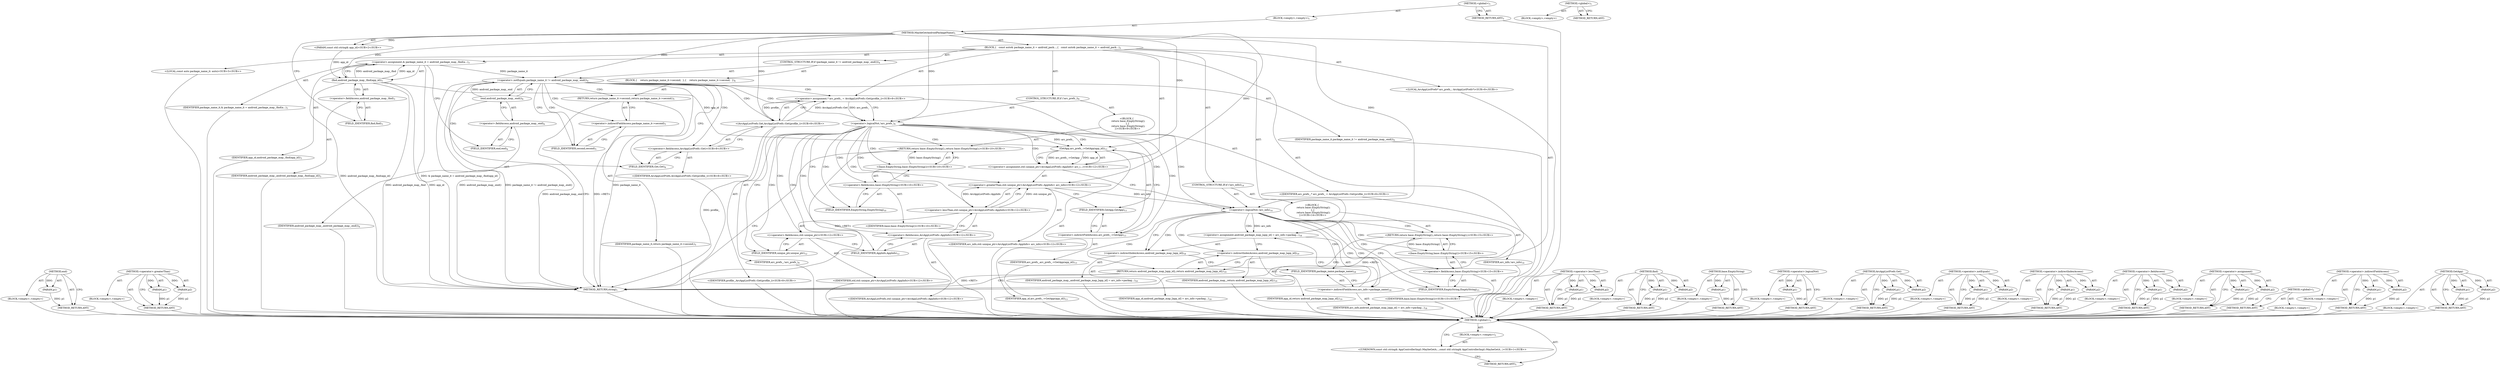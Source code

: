 digraph "&lt;global&gt;" {
vulnerable_126 [label=<(METHOD,end)>];
vulnerable_127 [label=<(PARAM,p1)>];
vulnerable_128 [label=<(BLOCK,&lt;empty&gt;,&lt;empty&gt;)>];
vulnerable_129 [label=<(METHOD_RETURN,ANY)>];
vulnerable_148 [label=<(METHOD,&lt;operator&gt;.greaterThan)>];
vulnerable_149 [label=<(PARAM,p1)>];
vulnerable_150 [label=<(PARAM,p2)>];
vulnerable_151 [label=<(BLOCK,&lt;empty&gt;,&lt;empty&gt;)>];
vulnerable_152 [label=<(METHOD_RETURN,ANY)>];
vulnerable_6 [label=<(METHOD,&lt;global&gt;)<SUB>1</SUB>>];
vulnerable_7 [label=<(BLOCK,&lt;empty&gt;,&lt;empty&gt;)<SUB>1</SUB>>];
vulnerable_8 [label=<(METHOD,MaybeGetAndroidPackageName)<SUB>1</SUB>>];
vulnerable_9 [label="<(PARAM,const std::string&amp; app_id)<SUB>2</SUB>>"];
vulnerable_10 [label=<(BLOCK,{
   const auto&amp; package_name_it = android_pack...,{
   const auto&amp; package_name_it = android_pack...)<SUB>2</SUB>>];
vulnerable_11 [label="<(LOCAL,const auto package_name_it: auto)<SUB>3</SUB>>"];
vulnerable_12 [label=<(&lt;operator&gt;.assignment,&amp; package_name_it = android_package_map_.find(a...)<SUB>3</SUB>>];
vulnerable_13 [label=<(IDENTIFIER,package_name_it,&amp; package_name_it = android_package_map_.find(a...)<SUB>3</SUB>>];
vulnerable_14 [label=<(find,android_package_map_.find(app_id))<SUB>3</SUB>>];
vulnerable_15 [label=<(&lt;operator&gt;.fieldAccess,android_package_map_.find)<SUB>3</SUB>>];
vulnerable_16 [label=<(IDENTIFIER,android_package_map_,android_package_map_.find(app_id))<SUB>3</SUB>>];
vulnerable_17 [label=<(FIELD_IDENTIFIER,find,find)<SUB>3</SUB>>];
vulnerable_18 [label=<(IDENTIFIER,app_id,android_package_map_.find(app_id))<SUB>3</SUB>>];
vulnerable_19 [label=<(CONTROL_STRUCTURE,IF,if (package_name_it != android_package_map_.end()))<SUB>4</SUB>>];
vulnerable_20 [label=<(&lt;operator&gt;.notEquals,package_name_it != android_package_map_.end())<SUB>4</SUB>>];
vulnerable_21 [label=<(IDENTIFIER,package_name_it,package_name_it != android_package_map_.end())<SUB>4</SUB>>];
vulnerable_22 [label=<(end,android_package_map_.end())<SUB>4</SUB>>];
vulnerable_23 [label=<(&lt;operator&gt;.fieldAccess,android_package_map_.end)<SUB>4</SUB>>];
vulnerable_24 [label=<(IDENTIFIER,android_package_map_,android_package_map_.end())<SUB>4</SUB>>];
vulnerable_25 [label=<(FIELD_IDENTIFIER,end,end)<SUB>4</SUB>>];
vulnerable_26 [label=<(BLOCK,{
    return package_name_it-&gt;second;
  },{
    return package_name_it-&gt;second;
  })<SUB>4</SUB>>];
vulnerable_27 [label=<(RETURN,return package_name_it-&gt;second;,return package_name_it-&gt;second;)<SUB>5</SUB>>];
vulnerable_28 [label=<(&lt;operator&gt;.indirectFieldAccess,package_name_it-&gt;second)<SUB>5</SUB>>];
vulnerable_29 [label=<(IDENTIFIER,package_name_it,return package_name_it-&gt;second;)<SUB>5</SUB>>];
vulnerable_30 [label=<(FIELD_IDENTIFIER,second,second)<SUB>5</SUB>>];
vulnerable_31 [label="<(LOCAL,ArcAppListPrefs* arc_prefs_: ArcAppListPrefs*)<SUB>8</SUB>>"];
vulnerable_32 [label="<(&lt;operator&gt;.assignment,* arc_prefs_ = ArcAppListPrefs::Get(profile_))<SUB>8</SUB>>"];
vulnerable_33 [label="<(IDENTIFIER,arc_prefs_,* arc_prefs_ = ArcAppListPrefs::Get(profile_))<SUB>8</SUB>>"];
vulnerable_34 [label="<(ArcAppListPrefs.Get,ArcAppListPrefs::Get(profile_))<SUB>8</SUB>>"];
vulnerable_35 [label="<(&lt;operator&gt;.fieldAccess,ArcAppListPrefs::Get)<SUB>8</SUB>>"];
vulnerable_36 [label="<(IDENTIFIER,ArcAppListPrefs,ArcAppListPrefs::Get(profile_))<SUB>8</SUB>>"];
vulnerable_37 [label=<(FIELD_IDENTIFIER,Get,Get)<SUB>8</SUB>>];
vulnerable_38 [label="<(IDENTIFIER,profile_,ArcAppListPrefs::Get(profile_))<SUB>8</SUB>>"];
vulnerable_39 [label=<(CONTROL_STRUCTURE,IF,if (!arc_prefs_))<SUB>9</SUB>>];
vulnerable_40 [label=<(&lt;operator&gt;.logicalNot,!arc_prefs_)<SUB>9</SUB>>];
vulnerable_41 [label=<(IDENTIFIER,arc_prefs_,!arc_prefs_)<SUB>9</SUB>>];
vulnerable_42 [label="<(BLOCK,{
    return base::EmptyString();
  },{
    return base::EmptyString();
  })<SUB>9</SUB>>"];
vulnerable_43 [label="<(RETURN,return base::EmptyString();,return base::EmptyString();)<SUB>10</SUB>>"];
vulnerable_44 [label="<(base.EmptyString,base::EmptyString())<SUB>10</SUB>>"];
vulnerable_45 [label="<(&lt;operator&gt;.fieldAccess,base::EmptyString)<SUB>10</SUB>>"];
vulnerable_46 [label="<(IDENTIFIER,base,base::EmptyString())<SUB>10</SUB>>"];
vulnerable_47 [label=<(FIELD_IDENTIFIER,EmptyString,EmptyString)<SUB>10</SUB>>];
vulnerable_48 [label="<(&lt;operator&gt;.assignment,std::unique_ptr&lt;ArcAppListPrefs::AppInfo&gt; arc_i...)<SUB>12</SUB>>"];
vulnerable_49 [label="<(&lt;operator&gt;.greaterThan,std::unique_ptr&lt;ArcAppListPrefs::AppInfo&gt; arc_info)<SUB>12</SUB>>"];
vulnerable_50 [label="<(&lt;operator&gt;.lessThan,std::unique_ptr&lt;ArcAppListPrefs::AppInfo)<SUB>12</SUB>>"];
vulnerable_51 [label="<(&lt;operator&gt;.fieldAccess,std::unique_ptr)<SUB>12</SUB>>"];
vulnerable_52 [label="<(IDENTIFIER,std,std::unique_ptr&lt;ArcAppListPrefs::AppInfo)<SUB>12</SUB>>"];
vulnerable_53 [label=<(FIELD_IDENTIFIER,unique_ptr,unique_ptr)<SUB>12</SUB>>];
vulnerable_54 [label="<(&lt;operator&gt;.fieldAccess,ArcAppListPrefs::AppInfo)<SUB>12</SUB>>"];
vulnerable_55 [label="<(IDENTIFIER,ArcAppListPrefs,std::unique_ptr&lt;ArcAppListPrefs::AppInfo)<SUB>12</SUB>>"];
vulnerable_56 [label=<(FIELD_IDENTIFIER,AppInfo,AppInfo)<SUB>12</SUB>>];
vulnerable_57 [label="<(IDENTIFIER,arc_info,std::unique_ptr&lt;ArcAppListPrefs::AppInfo&gt; arc_info)<SUB>12</SUB>>"];
vulnerable_58 [label=<(GetApp,arc_prefs_-&gt;GetApp(app_id))<SUB>13</SUB>>];
vulnerable_59 [label=<(&lt;operator&gt;.indirectFieldAccess,arc_prefs_-&gt;GetApp)<SUB>13</SUB>>];
vulnerable_60 [label=<(IDENTIFIER,arc_prefs_,arc_prefs_-&gt;GetApp(app_id))<SUB>13</SUB>>];
vulnerable_61 [label=<(FIELD_IDENTIFIER,GetApp,GetApp)<SUB>13</SUB>>];
vulnerable_62 [label=<(IDENTIFIER,app_id,arc_prefs_-&gt;GetApp(app_id))<SUB>13</SUB>>];
vulnerable_63 [label=<(CONTROL_STRUCTURE,IF,if (!arc_info))<SUB>14</SUB>>];
vulnerable_64 [label=<(&lt;operator&gt;.logicalNot,!arc_info)<SUB>14</SUB>>];
vulnerable_65 [label=<(IDENTIFIER,arc_info,!arc_info)<SUB>14</SUB>>];
vulnerable_66 [label="<(BLOCK,{
    return base::EmptyString();
  },{
    return base::EmptyString();
  })<SUB>14</SUB>>"];
vulnerable_67 [label="<(RETURN,return base::EmptyString();,return base::EmptyString();)<SUB>15</SUB>>"];
vulnerable_68 [label="<(base.EmptyString,base::EmptyString())<SUB>15</SUB>>"];
vulnerable_69 [label="<(&lt;operator&gt;.fieldAccess,base::EmptyString)<SUB>15</SUB>>"];
vulnerable_70 [label="<(IDENTIFIER,base,base::EmptyString())<SUB>15</SUB>>"];
vulnerable_71 [label=<(FIELD_IDENTIFIER,EmptyString,EmptyString)<SUB>15</SUB>>];
vulnerable_72 [label=<(&lt;operator&gt;.assignment,android_package_map_[app_id] = arc_info-&gt;packag...)<SUB>18</SUB>>];
vulnerable_73 [label=<(&lt;operator&gt;.indirectIndexAccess,android_package_map_[app_id])<SUB>18</SUB>>];
vulnerable_74 [label=<(IDENTIFIER,android_package_map_,android_package_map_[app_id] = arc_info-&gt;packag...)<SUB>18</SUB>>];
vulnerable_75 [label=<(IDENTIFIER,app_id,android_package_map_[app_id] = arc_info-&gt;packag...)<SUB>18</SUB>>];
vulnerable_76 [label=<(&lt;operator&gt;.indirectFieldAccess,arc_info-&gt;package_name)<SUB>18</SUB>>];
vulnerable_77 [label=<(IDENTIFIER,arc_info,android_package_map_[app_id] = arc_info-&gt;packag...)<SUB>18</SUB>>];
vulnerable_78 [label=<(FIELD_IDENTIFIER,package_name,package_name)<SUB>18</SUB>>];
vulnerable_79 [label=<(RETURN,return android_package_map_[app_id];,return android_package_map_[app_id];)<SUB>19</SUB>>];
vulnerable_80 [label=<(&lt;operator&gt;.indirectIndexAccess,android_package_map_[app_id])<SUB>19</SUB>>];
vulnerable_81 [label=<(IDENTIFIER,android_package_map_,return android_package_map_[app_id];)<SUB>19</SUB>>];
vulnerable_82 [label=<(IDENTIFIER,app_id,return android_package_map_[app_id];)<SUB>19</SUB>>];
vulnerable_83 [label=<(METHOD_RETURN,string)<SUB>1</SUB>>];
vulnerable_85 [label=<(METHOD_RETURN,ANY)<SUB>1</SUB>>];
vulnerable_153 [label=<(METHOD,&lt;operator&gt;.lessThan)>];
vulnerable_154 [label=<(PARAM,p1)>];
vulnerable_155 [label=<(PARAM,p2)>];
vulnerable_156 [label=<(BLOCK,&lt;empty&gt;,&lt;empty&gt;)>];
vulnerable_157 [label=<(METHOD_RETURN,ANY)>];
vulnerable_111 [label=<(METHOD,find)>];
vulnerable_112 [label=<(PARAM,p1)>];
vulnerable_113 [label=<(PARAM,p2)>];
vulnerable_114 [label=<(BLOCK,&lt;empty&gt;,&lt;empty&gt;)>];
vulnerable_115 [label=<(METHOD_RETURN,ANY)>];
vulnerable_144 [label=<(METHOD,base.EmptyString)>];
vulnerable_145 [label=<(PARAM,p1)>];
vulnerable_146 [label=<(BLOCK,&lt;empty&gt;,&lt;empty&gt;)>];
vulnerable_147 [label=<(METHOD_RETURN,ANY)>];
vulnerable_140 [label=<(METHOD,&lt;operator&gt;.logicalNot)>];
vulnerable_141 [label=<(PARAM,p1)>];
vulnerable_142 [label=<(BLOCK,&lt;empty&gt;,&lt;empty&gt;)>];
vulnerable_143 [label=<(METHOD_RETURN,ANY)>];
vulnerable_135 [label=<(METHOD,ArcAppListPrefs.Get)>];
vulnerable_136 [label=<(PARAM,p1)>];
vulnerable_137 [label=<(PARAM,p2)>];
vulnerable_138 [label=<(BLOCK,&lt;empty&gt;,&lt;empty&gt;)>];
vulnerable_139 [label=<(METHOD_RETURN,ANY)>];
vulnerable_121 [label=<(METHOD,&lt;operator&gt;.notEquals)>];
vulnerable_122 [label=<(PARAM,p1)>];
vulnerable_123 [label=<(PARAM,p2)>];
vulnerable_124 [label=<(BLOCK,&lt;empty&gt;,&lt;empty&gt;)>];
vulnerable_125 [label=<(METHOD_RETURN,ANY)>];
vulnerable_163 [label=<(METHOD,&lt;operator&gt;.indirectIndexAccess)>];
vulnerable_164 [label=<(PARAM,p1)>];
vulnerable_165 [label=<(PARAM,p2)>];
vulnerable_166 [label=<(BLOCK,&lt;empty&gt;,&lt;empty&gt;)>];
vulnerable_167 [label=<(METHOD_RETURN,ANY)>];
vulnerable_116 [label=<(METHOD,&lt;operator&gt;.fieldAccess)>];
vulnerable_117 [label=<(PARAM,p1)>];
vulnerable_118 [label=<(PARAM,p2)>];
vulnerable_119 [label=<(BLOCK,&lt;empty&gt;,&lt;empty&gt;)>];
vulnerable_120 [label=<(METHOD_RETURN,ANY)>];
vulnerable_106 [label=<(METHOD,&lt;operator&gt;.assignment)>];
vulnerable_107 [label=<(PARAM,p1)>];
vulnerable_108 [label=<(PARAM,p2)>];
vulnerable_109 [label=<(BLOCK,&lt;empty&gt;,&lt;empty&gt;)>];
vulnerable_110 [label=<(METHOD_RETURN,ANY)>];
vulnerable_100 [label=<(METHOD,&lt;global&gt;)<SUB>1</SUB>>];
vulnerable_101 [label=<(BLOCK,&lt;empty&gt;,&lt;empty&gt;)>];
vulnerable_102 [label=<(METHOD_RETURN,ANY)>];
vulnerable_130 [label=<(METHOD,&lt;operator&gt;.indirectFieldAccess)>];
vulnerable_131 [label=<(PARAM,p1)>];
vulnerable_132 [label=<(PARAM,p2)>];
vulnerable_133 [label=<(BLOCK,&lt;empty&gt;,&lt;empty&gt;)>];
vulnerable_134 [label=<(METHOD_RETURN,ANY)>];
vulnerable_158 [label=<(METHOD,GetApp)>];
vulnerable_159 [label=<(PARAM,p1)>];
vulnerable_160 [label=<(PARAM,p2)>];
vulnerable_161 [label=<(BLOCK,&lt;empty&gt;,&lt;empty&gt;)>];
vulnerable_162 [label=<(METHOD_RETURN,ANY)>];
fixed_6 [label=<(METHOD,&lt;global&gt;)<SUB>1</SUB>>];
fixed_7 [label=<(BLOCK,&lt;empty&gt;,&lt;empty&gt;)<SUB>1</SUB>>];
fixed_8 [label="<(UNKNOWN,const std::string&amp; AppControllerImpl::MaybeGetA...,const std::string&amp; AppControllerImpl::MaybeGetA...)<SUB>1</SUB>>"];
fixed_9 [label=<(METHOD_RETURN,ANY)<SUB>1</SUB>>];
fixed_14 [label=<(METHOD,&lt;global&gt;)<SUB>1</SUB>>];
fixed_15 [label=<(BLOCK,&lt;empty&gt;,&lt;empty&gt;)>];
fixed_16 [label=<(METHOD_RETURN,ANY)>];
vulnerable_126 -> vulnerable_127  [key=0, label="AST: "];
vulnerable_126 -> vulnerable_127  [key=1, label="DDG: "];
vulnerable_126 -> vulnerable_128  [key=0, label="AST: "];
vulnerable_126 -> vulnerable_129  [key=0, label="AST: "];
vulnerable_126 -> vulnerable_129  [key=1, label="CFG: "];
vulnerable_127 -> vulnerable_129  [key=0, label="DDG: p1"];
vulnerable_128 -> fixed_6  [key=0];
vulnerable_129 -> fixed_6  [key=0];
vulnerable_148 -> vulnerable_149  [key=0, label="AST: "];
vulnerable_148 -> vulnerable_149  [key=1, label="DDG: "];
vulnerable_148 -> vulnerable_151  [key=0, label="AST: "];
vulnerable_148 -> vulnerable_150  [key=0, label="AST: "];
vulnerable_148 -> vulnerable_150  [key=1, label="DDG: "];
vulnerable_148 -> vulnerable_152  [key=0, label="AST: "];
vulnerable_148 -> vulnerable_152  [key=1, label="CFG: "];
vulnerable_149 -> vulnerable_152  [key=0, label="DDG: p1"];
vulnerable_150 -> vulnerable_152  [key=0, label="DDG: p2"];
vulnerable_151 -> fixed_6  [key=0];
vulnerable_152 -> fixed_6  [key=0];
vulnerable_6 -> vulnerable_7  [key=0, label="AST: "];
vulnerable_6 -> vulnerable_85  [key=0, label="AST: "];
vulnerable_6 -> vulnerable_85  [key=1, label="CFG: "];
vulnerable_7 -> vulnerable_8  [key=0, label="AST: "];
vulnerable_8 -> vulnerable_9  [key=0, label="AST: "];
vulnerable_8 -> vulnerable_9  [key=1, label="DDG: "];
vulnerable_8 -> vulnerable_10  [key=0, label="AST: "];
vulnerable_8 -> vulnerable_83  [key=0, label="AST: "];
vulnerable_8 -> vulnerable_17  [key=0, label="CFG: "];
vulnerable_8 -> vulnerable_14  [key=0, label="DDG: "];
vulnerable_8 -> vulnerable_20  [key=0, label="DDG: "];
vulnerable_8 -> vulnerable_34  [key=0, label="DDG: "];
vulnerable_8 -> vulnerable_40  [key=0, label="DDG: "];
vulnerable_8 -> vulnerable_49  [key=0, label="DDG: "];
vulnerable_8 -> vulnerable_58  [key=0, label="DDG: "];
vulnerable_8 -> vulnerable_64  [key=0, label="DDG: "];
vulnerable_9 -> vulnerable_14  [key=0, label="DDG: app_id"];
vulnerable_10 -> vulnerable_11  [key=0, label="AST: "];
vulnerable_10 -> vulnerable_12  [key=0, label="AST: "];
vulnerable_10 -> vulnerable_19  [key=0, label="AST: "];
vulnerable_10 -> vulnerable_31  [key=0, label="AST: "];
vulnerable_10 -> vulnerable_32  [key=0, label="AST: "];
vulnerable_10 -> vulnerable_39  [key=0, label="AST: "];
vulnerable_10 -> vulnerable_48  [key=0, label="AST: "];
vulnerable_10 -> vulnerable_63  [key=0, label="AST: "];
vulnerable_10 -> vulnerable_72  [key=0, label="AST: "];
vulnerable_10 -> vulnerable_79  [key=0, label="AST: "];
vulnerable_11 -> fixed_6  [key=0];
vulnerable_12 -> vulnerable_13  [key=0, label="AST: "];
vulnerable_12 -> vulnerable_14  [key=0, label="AST: "];
vulnerable_12 -> vulnerable_25  [key=0, label="CFG: "];
vulnerable_12 -> vulnerable_83  [key=0, label="DDG: android_package_map_.find(app_id)"];
vulnerable_12 -> vulnerable_83  [key=1, label="DDG: &amp; package_name_it = android_package_map_.find(app_id)"];
vulnerable_12 -> vulnerable_20  [key=0, label="DDG: package_name_it"];
vulnerable_13 -> fixed_6  [key=0];
vulnerable_14 -> vulnerable_15  [key=0, label="AST: "];
vulnerable_14 -> vulnerable_18  [key=0, label="AST: "];
vulnerable_14 -> vulnerable_12  [key=0, label="CFG: "];
vulnerable_14 -> vulnerable_12  [key=1, label="DDG: android_package_map_.find"];
vulnerable_14 -> vulnerable_12  [key=2, label="DDG: app_id"];
vulnerable_14 -> vulnerable_83  [key=0, label="DDG: android_package_map_.find"];
vulnerable_14 -> vulnerable_83  [key=1, label="DDG: app_id"];
vulnerable_14 -> vulnerable_58  [key=0, label="DDG: app_id"];
vulnerable_15 -> vulnerable_16  [key=0, label="AST: "];
vulnerable_15 -> vulnerable_17  [key=0, label="AST: "];
vulnerable_15 -> vulnerable_14  [key=0, label="CFG: "];
vulnerable_16 -> fixed_6  [key=0];
vulnerable_17 -> vulnerable_15  [key=0, label="CFG: "];
vulnerable_18 -> fixed_6  [key=0];
vulnerable_19 -> vulnerable_20  [key=0, label="AST: "];
vulnerable_19 -> vulnerable_26  [key=0, label="AST: "];
vulnerable_20 -> vulnerable_21  [key=0, label="AST: "];
vulnerable_20 -> vulnerable_22  [key=0, label="AST: "];
vulnerable_20 -> vulnerable_30  [key=0, label="CFG: "];
vulnerable_20 -> vulnerable_30  [key=1, label="CDG: "];
vulnerable_20 -> vulnerable_37  [key=0, label="CFG: "];
vulnerable_20 -> vulnerable_37  [key=1, label="CDG: "];
vulnerable_20 -> vulnerable_83  [key=0, label="DDG: package_name_it"];
vulnerable_20 -> vulnerable_83  [key=1, label="DDG: android_package_map_.end()"];
vulnerable_20 -> vulnerable_83  [key=2, label="DDG: package_name_it != android_package_map_.end()"];
vulnerable_20 -> vulnerable_34  [key=0, label="CDG: "];
vulnerable_20 -> vulnerable_32  [key=0, label="CDG: "];
vulnerable_20 -> vulnerable_28  [key=0, label="CDG: "];
vulnerable_20 -> vulnerable_27  [key=0, label="CDG: "];
vulnerable_20 -> vulnerable_40  [key=0, label="CDG: "];
vulnerable_20 -> vulnerable_35  [key=0, label="CDG: "];
vulnerable_21 -> fixed_6  [key=0];
vulnerable_22 -> vulnerable_23  [key=0, label="AST: "];
vulnerable_22 -> vulnerable_20  [key=0, label="CFG: "];
vulnerable_22 -> vulnerable_20  [key=1, label="DDG: android_package_map_.end"];
vulnerable_22 -> vulnerable_83  [key=0, label="DDG: android_package_map_.end"];
vulnerable_23 -> vulnerable_24  [key=0, label="AST: "];
vulnerable_23 -> vulnerable_25  [key=0, label="AST: "];
vulnerable_23 -> vulnerable_22  [key=0, label="CFG: "];
vulnerable_24 -> fixed_6  [key=0];
vulnerable_25 -> vulnerable_23  [key=0, label="CFG: "];
vulnerable_26 -> vulnerable_27  [key=0, label="AST: "];
vulnerable_27 -> vulnerable_28  [key=0, label="AST: "];
vulnerable_27 -> vulnerable_83  [key=0, label="CFG: "];
vulnerable_27 -> vulnerable_83  [key=1, label="DDG: &lt;RET&gt;"];
vulnerable_28 -> vulnerable_29  [key=0, label="AST: "];
vulnerable_28 -> vulnerable_30  [key=0, label="AST: "];
vulnerable_28 -> vulnerable_27  [key=0, label="CFG: "];
vulnerable_29 -> fixed_6  [key=0];
vulnerable_30 -> vulnerable_28  [key=0, label="CFG: "];
vulnerable_31 -> fixed_6  [key=0];
vulnerable_32 -> vulnerable_33  [key=0, label="AST: "];
vulnerable_32 -> vulnerable_34  [key=0, label="AST: "];
vulnerable_32 -> vulnerable_40  [key=0, label="CFG: "];
vulnerable_32 -> vulnerable_40  [key=1, label="DDG: arc_prefs_"];
vulnerable_33 -> fixed_6  [key=0];
vulnerable_34 -> vulnerable_35  [key=0, label="AST: "];
vulnerable_34 -> vulnerable_38  [key=0, label="AST: "];
vulnerable_34 -> vulnerable_32  [key=0, label="CFG: "];
vulnerable_34 -> vulnerable_32  [key=1, label="DDG: ArcAppListPrefs::Get"];
vulnerable_34 -> vulnerable_32  [key=2, label="DDG: profile_"];
vulnerable_34 -> vulnerable_83  [key=0, label="DDG: profile_"];
vulnerable_35 -> vulnerable_36  [key=0, label="AST: "];
vulnerable_35 -> vulnerable_37  [key=0, label="AST: "];
vulnerable_35 -> vulnerable_34  [key=0, label="CFG: "];
vulnerable_36 -> fixed_6  [key=0];
vulnerable_37 -> vulnerable_35  [key=0, label="CFG: "];
vulnerable_38 -> fixed_6  [key=0];
vulnerable_39 -> vulnerable_40  [key=0, label="AST: "];
vulnerable_39 -> vulnerable_42  [key=0, label="AST: "];
vulnerable_40 -> vulnerable_41  [key=0, label="AST: "];
vulnerable_40 -> vulnerable_47  [key=0, label="CFG: "];
vulnerable_40 -> vulnerable_47  [key=1, label="CDG: "];
vulnerable_40 -> vulnerable_53  [key=0, label="CFG: "];
vulnerable_40 -> vulnerable_53  [key=1, label="CDG: "];
vulnerable_40 -> vulnerable_58  [key=0, label="DDG: arc_prefs_"];
vulnerable_40 -> vulnerable_58  [key=1, label="CDG: "];
vulnerable_40 -> vulnerable_48  [key=0, label="CDG: "];
vulnerable_40 -> vulnerable_49  [key=0, label="CDG: "];
vulnerable_40 -> vulnerable_64  [key=0, label="CDG: "];
vulnerable_40 -> vulnerable_51  [key=0, label="CDG: "];
vulnerable_40 -> vulnerable_56  [key=0, label="CDG: "];
vulnerable_40 -> vulnerable_45  [key=0, label="CDG: "];
vulnerable_40 -> vulnerable_50  [key=0, label="CDG: "];
vulnerable_40 -> vulnerable_59  [key=0, label="CDG: "];
vulnerable_40 -> vulnerable_44  [key=0, label="CDG: "];
vulnerable_40 -> vulnerable_54  [key=0, label="CDG: "];
vulnerable_40 -> vulnerable_43  [key=0, label="CDG: "];
vulnerable_40 -> vulnerable_61  [key=0, label="CDG: "];
vulnerable_41 -> fixed_6  [key=0];
vulnerable_42 -> vulnerable_43  [key=0, label="AST: "];
vulnerable_43 -> vulnerable_44  [key=0, label="AST: "];
vulnerable_43 -> vulnerable_83  [key=0, label="CFG: "];
vulnerable_43 -> vulnerable_83  [key=1, label="DDG: &lt;RET&gt;"];
vulnerable_44 -> vulnerable_45  [key=0, label="AST: "];
vulnerable_44 -> vulnerable_43  [key=0, label="CFG: "];
vulnerable_44 -> vulnerable_43  [key=1, label="DDG: base::EmptyString()"];
vulnerable_45 -> vulnerable_46  [key=0, label="AST: "];
vulnerable_45 -> vulnerable_47  [key=0, label="AST: "];
vulnerable_45 -> vulnerable_44  [key=0, label="CFG: "];
vulnerable_46 -> fixed_6  [key=0];
vulnerable_47 -> vulnerable_45  [key=0, label="CFG: "];
vulnerable_48 -> vulnerable_49  [key=0, label="AST: "];
vulnerable_48 -> vulnerable_58  [key=0, label="AST: "];
vulnerable_48 -> vulnerable_64  [key=0, label="CFG: "];
vulnerable_49 -> vulnerable_50  [key=0, label="AST: "];
vulnerable_49 -> vulnerable_57  [key=0, label="AST: "];
vulnerable_49 -> vulnerable_61  [key=0, label="CFG: "];
vulnerable_49 -> vulnerable_64  [key=0, label="DDG: arc_info"];
vulnerable_50 -> vulnerable_51  [key=0, label="AST: "];
vulnerable_50 -> vulnerable_54  [key=0, label="AST: "];
vulnerable_50 -> vulnerable_49  [key=0, label="CFG: "];
vulnerable_50 -> vulnerable_49  [key=1, label="DDG: std::unique_ptr"];
vulnerable_50 -> vulnerable_49  [key=2, label="DDG: ArcAppListPrefs::AppInfo"];
vulnerable_51 -> vulnerable_52  [key=0, label="AST: "];
vulnerable_51 -> vulnerable_53  [key=0, label="AST: "];
vulnerable_51 -> vulnerable_56  [key=0, label="CFG: "];
vulnerable_52 -> fixed_6  [key=0];
vulnerable_53 -> vulnerable_51  [key=0, label="CFG: "];
vulnerable_54 -> vulnerable_55  [key=0, label="AST: "];
vulnerable_54 -> vulnerable_56  [key=0, label="AST: "];
vulnerable_54 -> vulnerable_50  [key=0, label="CFG: "];
vulnerable_55 -> fixed_6  [key=0];
vulnerable_56 -> vulnerable_54  [key=0, label="CFG: "];
vulnerable_57 -> fixed_6  [key=0];
vulnerable_58 -> vulnerable_59  [key=0, label="AST: "];
vulnerable_58 -> vulnerable_62  [key=0, label="AST: "];
vulnerable_58 -> vulnerable_48  [key=0, label="CFG: "];
vulnerable_58 -> vulnerable_48  [key=1, label="DDG: arc_prefs_-&gt;GetApp"];
vulnerable_58 -> vulnerable_48  [key=2, label="DDG: app_id"];
vulnerable_59 -> vulnerable_60  [key=0, label="AST: "];
vulnerable_59 -> vulnerable_61  [key=0, label="AST: "];
vulnerable_59 -> vulnerable_58  [key=0, label="CFG: "];
vulnerable_60 -> fixed_6  [key=0];
vulnerable_61 -> vulnerable_59  [key=0, label="CFG: "];
vulnerable_62 -> fixed_6  [key=0];
vulnerable_63 -> vulnerable_64  [key=0, label="AST: "];
vulnerable_63 -> vulnerable_66  [key=0, label="AST: "];
vulnerable_64 -> vulnerable_65  [key=0, label="AST: "];
vulnerable_64 -> vulnerable_71  [key=0, label="CFG: "];
vulnerable_64 -> vulnerable_71  [key=1, label="CDG: "];
vulnerable_64 -> vulnerable_73  [key=0, label="CFG: "];
vulnerable_64 -> vulnerable_73  [key=1, label="CDG: "];
vulnerable_64 -> vulnerable_72  [key=0, label="DDG: arc_info"];
vulnerable_64 -> vulnerable_72  [key=1, label="CDG: "];
vulnerable_64 -> vulnerable_68  [key=0, label="CDG: "];
vulnerable_64 -> vulnerable_69  [key=0, label="CDG: "];
vulnerable_64 -> vulnerable_67  [key=0, label="CDG: "];
vulnerable_64 -> vulnerable_76  [key=0, label="CDG: "];
vulnerable_64 -> vulnerable_79  [key=0, label="CDG: "];
vulnerable_64 -> vulnerable_80  [key=0, label="CDG: "];
vulnerable_64 -> vulnerable_78  [key=0, label="CDG: "];
vulnerable_65 -> fixed_6  [key=0];
vulnerable_66 -> vulnerable_67  [key=0, label="AST: "];
vulnerable_67 -> vulnerable_68  [key=0, label="AST: "];
vulnerable_67 -> vulnerable_83  [key=0, label="CFG: "];
vulnerable_67 -> vulnerable_83  [key=1, label="DDG: &lt;RET&gt;"];
vulnerable_68 -> vulnerable_69  [key=0, label="AST: "];
vulnerable_68 -> vulnerable_67  [key=0, label="CFG: "];
vulnerable_68 -> vulnerable_67  [key=1, label="DDG: base::EmptyString()"];
vulnerable_69 -> vulnerable_70  [key=0, label="AST: "];
vulnerable_69 -> vulnerable_71  [key=0, label="AST: "];
vulnerable_69 -> vulnerable_68  [key=0, label="CFG: "];
vulnerable_70 -> fixed_6  [key=0];
vulnerable_71 -> vulnerable_69  [key=0, label="CFG: "];
vulnerable_72 -> vulnerable_73  [key=0, label="AST: "];
vulnerable_72 -> vulnerable_76  [key=0, label="AST: "];
vulnerable_72 -> vulnerable_80  [key=0, label="CFG: "];
vulnerable_73 -> vulnerable_74  [key=0, label="AST: "];
vulnerable_73 -> vulnerable_75  [key=0, label="AST: "];
vulnerable_73 -> vulnerable_78  [key=0, label="CFG: "];
vulnerable_74 -> fixed_6  [key=0];
vulnerable_75 -> fixed_6  [key=0];
vulnerable_76 -> vulnerable_77  [key=0, label="AST: "];
vulnerable_76 -> vulnerable_78  [key=0, label="AST: "];
vulnerable_76 -> vulnerable_72  [key=0, label="CFG: "];
vulnerable_77 -> fixed_6  [key=0];
vulnerable_78 -> vulnerable_76  [key=0, label="CFG: "];
vulnerable_79 -> vulnerable_80  [key=0, label="AST: "];
vulnerable_79 -> vulnerable_83  [key=0, label="CFG: "];
vulnerable_79 -> vulnerable_83  [key=1, label="DDG: &lt;RET&gt;"];
vulnerable_80 -> vulnerable_81  [key=0, label="AST: "];
vulnerable_80 -> vulnerable_82  [key=0, label="AST: "];
vulnerable_80 -> vulnerable_79  [key=0, label="CFG: "];
vulnerable_81 -> fixed_6  [key=0];
vulnerable_82 -> fixed_6  [key=0];
vulnerable_83 -> fixed_6  [key=0];
vulnerable_85 -> fixed_6  [key=0];
vulnerable_153 -> vulnerable_154  [key=0, label="AST: "];
vulnerable_153 -> vulnerable_154  [key=1, label="DDG: "];
vulnerable_153 -> vulnerable_156  [key=0, label="AST: "];
vulnerable_153 -> vulnerable_155  [key=0, label="AST: "];
vulnerable_153 -> vulnerable_155  [key=1, label="DDG: "];
vulnerable_153 -> vulnerable_157  [key=0, label="AST: "];
vulnerable_153 -> vulnerable_157  [key=1, label="CFG: "];
vulnerable_154 -> vulnerable_157  [key=0, label="DDG: p1"];
vulnerable_155 -> vulnerable_157  [key=0, label="DDG: p2"];
vulnerable_156 -> fixed_6  [key=0];
vulnerable_157 -> fixed_6  [key=0];
vulnerable_111 -> vulnerable_112  [key=0, label="AST: "];
vulnerable_111 -> vulnerable_112  [key=1, label="DDG: "];
vulnerable_111 -> vulnerable_114  [key=0, label="AST: "];
vulnerable_111 -> vulnerable_113  [key=0, label="AST: "];
vulnerable_111 -> vulnerable_113  [key=1, label="DDG: "];
vulnerable_111 -> vulnerable_115  [key=0, label="AST: "];
vulnerable_111 -> vulnerable_115  [key=1, label="CFG: "];
vulnerable_112 -> vulnerable_115  [key=0, label="DDG: p1"];
vulnerable_113 -> vulnerable_115  [key=0, label="DDG: p2"];
vulnerable_114 -> fixed_6  [key=0];
vulnerable_115 -> fixed_6  [key=0];
vulnerable_144 -> vulnerable_145  [key=0, label="AST: "];
vulnerable_144 -> vulnerable_145  [key=1, label="DDG: "];
vulnerable_144 -> vulnerable_146  [key=0, label="AST: "];
vulnerable_144 -> vulnerable_147  [key=0, label="AST: "];
vulnerable_144 -> vulnerable_147  [key=1, label="CFG: "];
vulnerable_145 -> vulnerable_147  [key=0, label="DDG: p1"];
vulnerable_146 -> fixed_6  [key=0];
vulnerable_147 -> fixed_6  [key=0];
vulnerable_140 -> vulnerable_141  [key=0, label="AST: "];
vulnerable_140 -> vulnerable_141  [key=1, label="DDG: "];
vulnerable_140 -> vulnerable_142  [key=0, label="AST: "];
vulnerable_140 -> vulnerable_143  [key=0, label="AST: "];
vulnerable_140 -> vulnerable_143  [key=1, label="CFG: "];
vulnerable_141 -> vulnerable_143  [key=0, label="DDG: p1"];
vulnerable_142 -> fixed_6  [key=0];
vulnerable_143 -> fixed_6  [key=0];
vulnerable_135 -> vulnerable_136  [key=0, label="AST: "];
vulnerable_135 -> vulnerable_136  [key=1, label="DDG: "];
vulnerable_135 -> vulnerable_138  [key=0, label="AST: "];
vulnerable_135 -> vulnerable_137  [key=0, label="AST: "];
vulnerable_135 -> vulnerable_137  [key=1, label="DDG: "];
vulnerable_135 -> vulnerable_139  [key=0, label="AST: "];
vulnerable_135 -> vulnerable_139  [key=1, label="CFG: "];
vulnerable_136 -> vulnerable_139  [key=0, label="DDG: p1"];
vulnerable_137 -> vulnerable_139  [key=0, label="DDG: p2"];
vulnerable_138 -> fixed_6  [key=0];
vulnerable_139 -> fixed_6  [key=0];
vulnerable_121 -> vulnerable_122  [key=0, label="AST: "];
vulnerable_121 -> vulnerable_122  [key=1, label="DDG: "];
vulnerable_121 -> vulnerable_124  [key=0, label="AST: "];
vulnerable_121 -> vulnerable_123  [key=0, label="AST: "];
vulnerable_121 -> vulnerable_123  [key=1, label="DDG: "];
vulnerable_121 -> vulnerable_125  [key=0, label="AST: "];
vulnerable_121 -> vulnerable_125  [key=1, label="CFG: "];
vulnerable_122 -> vulnerable_125  [key=0, label="DDG: p1"];
vulnerable_123 -> vulnerable_125  [key=0, label="DDG: p2"];
vulnerable_124 -> fixed_6  [key=0];
vulnerable_125 -> fixed_6  [key=0];
vulnerable_163 -> vulnerable_164  [key=0, label="AST: "];
vulnerable_163 -> vulnerable_164  [key=1, label="DDG: "];
vulnerable_163 -> vulnerable_166  [key=0, label="AST: "];
vulnerable_163 -> vulnerable_165  [key=0, label="AST: "];
vulnerable_163 -> vulnerable_165  [key=1, label="DDG: "];
vulnerable_163 -> vulnerable_167  [key=0, label="AST: "];
vulnerable_163 -> vulnerable_167  [key=1, label="CFG: "];
vulnerable_164 -> vulnerable_167  [key=0, label="DDG: p1"];
vulnerable_165 -> vulnerable_167  [key=0, label="DDG: p2"];
vulnerable_166 -> fixed_6  [key=0];
vulnerable_167 -> fixed_6  [key=0];
vulnerable_116 -> vulnerable_117  [key=0, label="AST: "];
vulnerable_116 -> vulnerable_117  [key=1, label="DDG: "];
vulnerable_116 -> vulnerable_119  [key=0, label="AST: "];
vulnerable_116 -> vulnerable_118  [key=0, label="AST: "];
vulnerable_116 -> vulnerable_118  [key=1, label="DDG: "];
vulnerable_116 -> vulnerable_120  [key=0, label="AST: "];
vulnerable_116 -> vulnerable_120  [key=1, label="CFG: "];
vulnerable_117 -> vulnerable_120  [key=0, label="DDG: p1"];
vulnerable_118 -> vulnerable_120  [key=0, label="DDG: p2"];
vulnerable_119 -> fixed_6  [key=0];
vulnerable_120 -> fixed_6  [key=0];
vulnerable_106 -> vulnerable_107  [key=0, label="AST: "];
vulnerable_106 -> vulnerable_107  [key=1, label="DDG: "];
vulnerable_106 -> vulnerable_109  [key=0, label="AST: "];
vulnerable_106 -> vulnerable_108  [key=0, label="AST: "];
vulnerable_106 -> vulnerable_108  [key=1, label="DDG: "];
vulnerable_106 -> vulnerable_110  [key=0, label="AST: "];
vulnerable_106 -> vulnerable_110  [key=1, label="CFG: "];
vulnerable_107 -> vulnerable_110  [key=0, label="DDG: p1"];
vulnerable_108 -> vulnerable_110  [key=0, label="DDG: p2"];
vulnerable_109 -> fixed_6  [key=0];
vulnerable_110 -> fixed_6  [key=0];
vulnerable_100 -> vulnerable_101  [key=0, label="AST: "];
vulnerable_100 -> vulnerable_102  [key=0, label="AST: "];
vulnerable_100 -> vulnerable_102  [key=1, label="CFG: "];
vulnerable_101 -> fixed_6  [key=0];
vulnerable_102 -> fixed_6  [key=0];
vulnerable_130 -> vulnerable_131  [key=0, label="AST: "];
vulnerable_130 -> vulnerable_131  [key=1, label="DDG: "];
vulnerable_130 -> vulnerable_133  [key=0, label="AST: "];
vulnerable_130 -> vulnerable_132  [key=0, label="AST: "];
vulnerable_130 -> vulnerable_132  [key=1, label="DDG: "];
vulnerable_130 -> vulnerable_134  [key=0, label="AST: "];
vulnerable_130 -> vulnerable_134  [key=1, label="CFG: "];
vulnerable_131 -> vulnerable_134  [key=0, label="DDG: p1"];
vulnerable_132 -> vulnerable_134  [key=0, label="DDG: p2"];
vulnerable_133 -> fixed_6  [key=0];
vulnerable_134 -> fixed_6  [key=0];
vulnerable_158 -> vulnerable_159  [key=0, label="AST: "];
vulnerable_158 -> vulnerable_159  [key=1, label="DDG: "];
vulnerable_158 -> vulnerable_161  [key=0, label="AST: "];
vulnerable_158 -> vulnerable_160  [key=0, label="AST: "];
vulnerable_158 -> vulnerable_160  [key=1, label="DDG: "];
vulnerable_158 -> vulnerable_162  [key=0, label="AST: "];
vulnerable_158 -> vulnerable_162  [key=1, label="CFG: "];
vulnerable_159 -> vulnerable_162  [key=0, label="DDG: p1"];
vulnerable_160 -> vulnerable_162  [key=0, label="DDG: p2"];
vulnerable_161 -> fixed_6  [key=0];
vulnerable_162 -> fixed_6  [key=0];
fixed_6 -> fixed_7  [key=0, label="AST: "];
fixed_6 -> fixed_9  [key=0, label="AST: "];
fixed_6 -> fixed_8  [key=0, label="CFG: "];
fixed_7 -> fixed_8  [key=0, label="AST: "];
fixed_8 -> fixed_9  [key=0, label="CFG: "];
fixed_14 -> fixed_15  [key=0, label="AST: "];
fixed_14 -> fixed_16  [key=0, label="AST: "];
fixed_14 -> fixed_16  [key=1, label="CFG: "];
}
